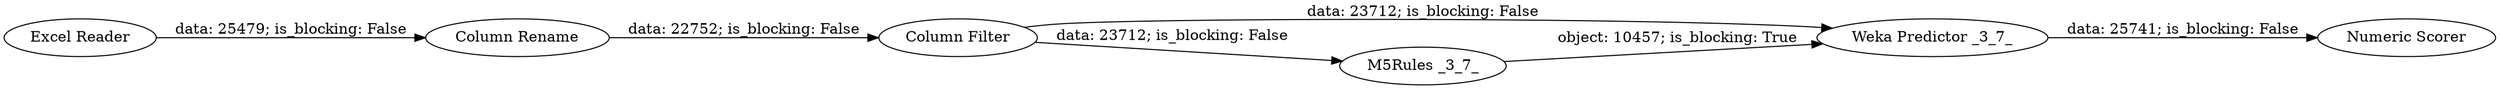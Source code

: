 digraph {
	"1529311095628558869_408" [label="Excel Reader"]
	"1529311095628558869_397" [label="Column Filter"]
	"1529311095628558869_406" [label="Weka Predictor _3_7_"]
	"1529311095628558869_407" [label="Numeric Scorer"]
	"1529311095628558869_404" [label="Column Rename"]
	"1529311095628558869_405" [label="M5Rules _3_7_"]
	"1529311095628558869_408" -> "1529311095628558869_404" [label="data: 25479; is_blocking: False"]
	"1529311095628558869_397" -> "1529311095628558869_406" [label="data: 23712; is_blocking: False"]
	"1529311095628558869_406" -> "1529311095628558869_407" [label="data: 25741; is_blocking: False"]
	"1529311095628558869_404" -> "1529311095628558869_397" [label="data: 22752; is_blocking: False"]
	"1529311095628558869_397" -> "1529311095628558869_405" [label="data: 23712; is_blocking: False"]
	"1529311095628558869_405" -> "1529311095628558869_406" [label="object: 10457; is_blocking: True"]
	rankdir=LR
}
